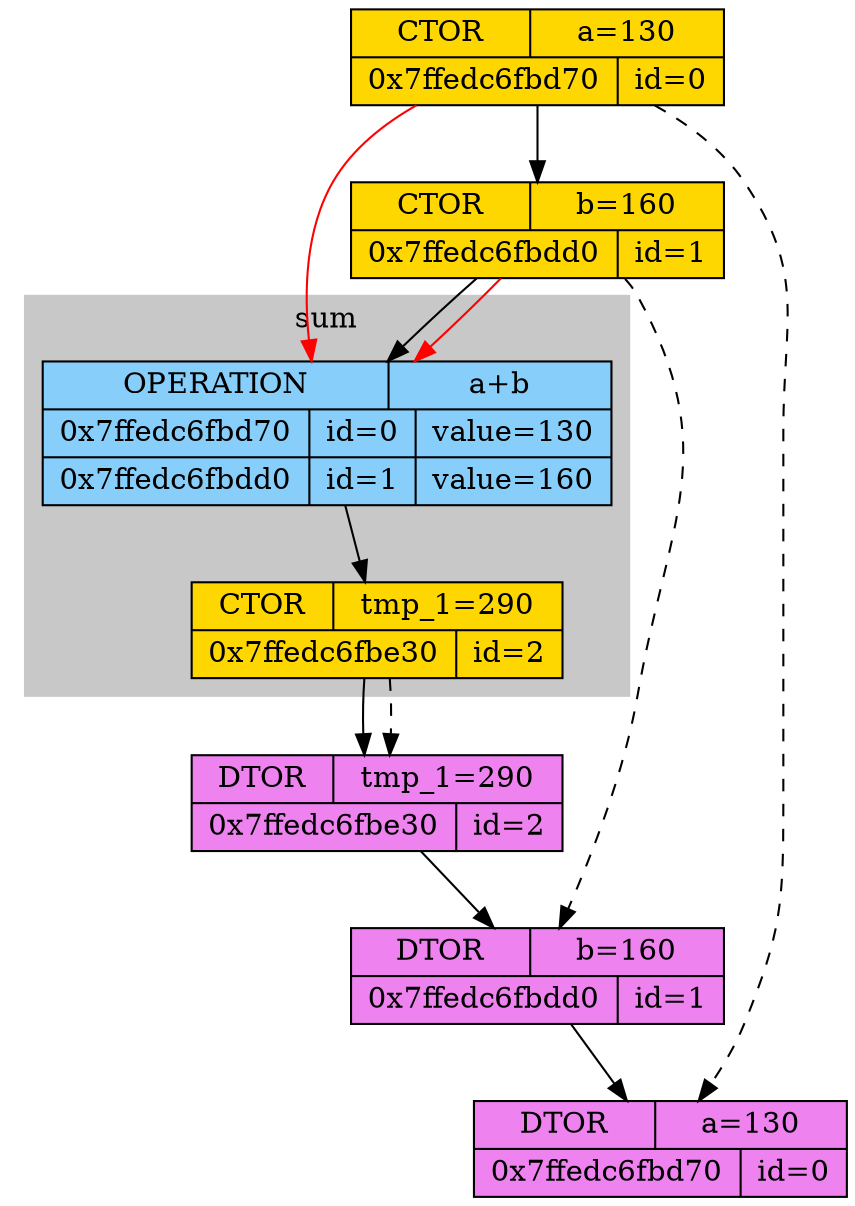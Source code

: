 digraph graphname {
	node0CTOR [shape="record", style="filled", fillcolor="gold", label="{{CTOR | a=130}|{0x7ffedc6fbd70 | id=0}}"]
	node1CTOR [shape="record", style="filled", fillcolor="gold", label="{{CTOR | b=160}|{0x7ffedc6fbdd0 | id=1}}"]

subgraph "cluster_0" {
	style=filled;
	color="#c8c8c8";
		node0OPERATION1 [shape="record", style="filled", fillcolor="lightskyblue", label="{{OPERATION | a+b}|{0x7ffedc6fbd70 | id=0 | value=130}|{0x7ffedc6fbdd0 | id=1 | value=160}}"]
	node2CTOR [shape="record", style="filled", fillcolor="gold", label="{{CTOR | tmp_1=290}|{0x7ffedc6fbe30 | id=2}}"]
	label = "sum" 
}

	node2DTOR [shape="record", style="filled", fillcolor="violet", label="{{DTOR | tmp_1=290}|{0x7ffedc6fbe30 | id=2}}"]
	node1DTOR [shape="record", style="filled", fillcolor="violet", label="{{DTOR | b=160}|{0x7ffedc6fbdd0 | id=1}}"]
	node0DTOR [shape="record", style="filled", fillcolor="violet", label="{{DTOR | a=130}|{0x7ffedc6fbd70 | id=0}}"]
	node0CTOR -> node1CTOR
	node1CTOR -> node0OPERATION1
	node0CTOR -> node0OPERATION1 [color="red"]
	node1CTOR -> node0OPERATION1 [color="red"]
	node0OPERATION1 -> node2CTOR
	node2CTOR -> node2DTOR
	node2CTOR -> node2DTOR [style="dashed"]
	node2DTOR -> node1DTOR
	node1CTOR -> node1DTOR [style="dashed"]
	node1DTOR -> node0DTOR
	node0CTOR -> node0DTOR [style="dashed"]
}
